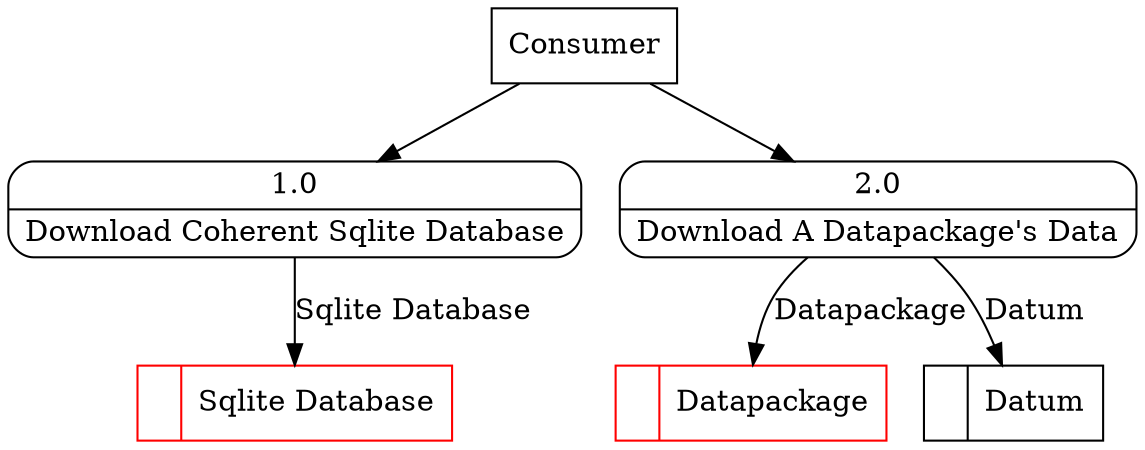 digraph dfd2{ 
node[shape=record]
200 [label="<f0>  |<f1> Datapackage " color=red];
201 [label="<f0>  |<f1> Datum " ];
202 [label="<f0>  |<f1> Sqlite Database " color=red];
203 [label="Consumer" shape=box];
204 [label="{<f0> 1.0|<f1> Download Coherent Sqlite Database }" shape=Mrecord];
205 [label="{<f0> 2.0|<f1> Download A Datapackage's Data }" shape=Mrecord];
203 -> 204
203 -> 205
204 -> 202 [label="Sqlite Database"]
205 -> 201 [label="Datum"]
205 -> 200 [label="Datapackage"]
}